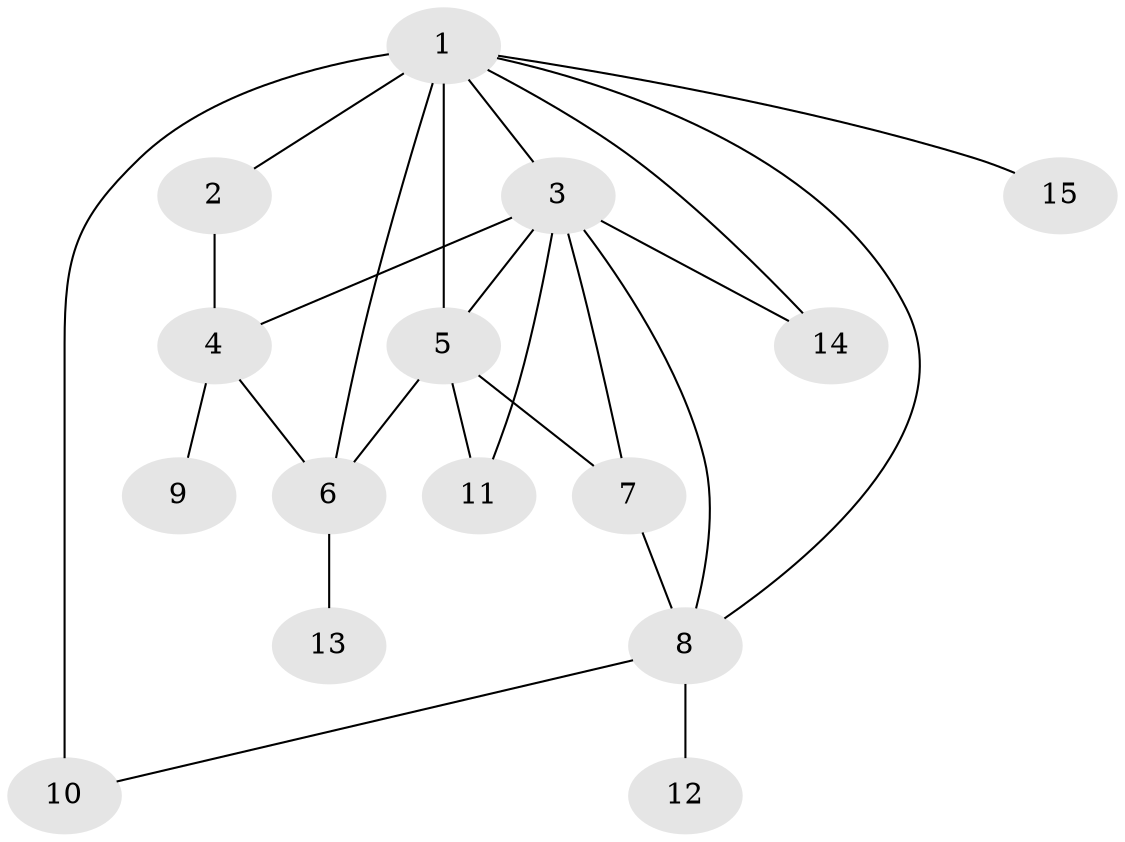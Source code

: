 // original degree distribution, {9: 0.041666666666666664, 3: 0.08333333333333333, 4: 0.10416666666666667, 6: 0.041666666666666664, 5: 0.020833333333333332, 7: 0.020833333333333332, 1: 0.5, 2: 0.1875}
// Generated by graph-tools (version 1.1) at 2025/52/03/04/25 22:52:49]
// undirected, 15 vertices, 24 edges
graph export_dot {
  node [color=gray90,style=filled];
  1;
  2;
  3;
  4;
  5;
  6;
  7;
  8;
  9;
  10;
  11;
  12;
  13;
  14;
  15;
  1 -- 2 [weight=1.0];
  1 -- 3 [weight=1.0];
  1 -- 5 [weight=1.0];
  1 -- 6 [weight=1.0];
  1 -- 8 [weight=1.0];
  1 -- 10 [weight=2.0];
  1 -- 14 [weight=1.0];
  1 -- 15 [weight=1.0];
  2 -- 4 [weight=1.0];
  3 -- 4 [weight=1.0];
  3 -- 5 [weight=1.0];
  3 -- 7 [weight=1.0];
  3 -- 8 [weight=1.0];
  3 -- 11 [weight=1.0];
  3 -- 14 [weight=1.0];
  4 -- 6 [weight=1.0];
  4 -- 9 [weight=1.0];
  5 -- 6 [weight=1.0];
  5 -- 7 [weight=1.0];
  5 -- 11 [weight=1.0];
  6 -- 13 [weight=1.0];
  7 -- 8 [weight=1.0];
  8 -- 10 [weight=1.0];
  8 -- 12 [weight=1.0];
}
